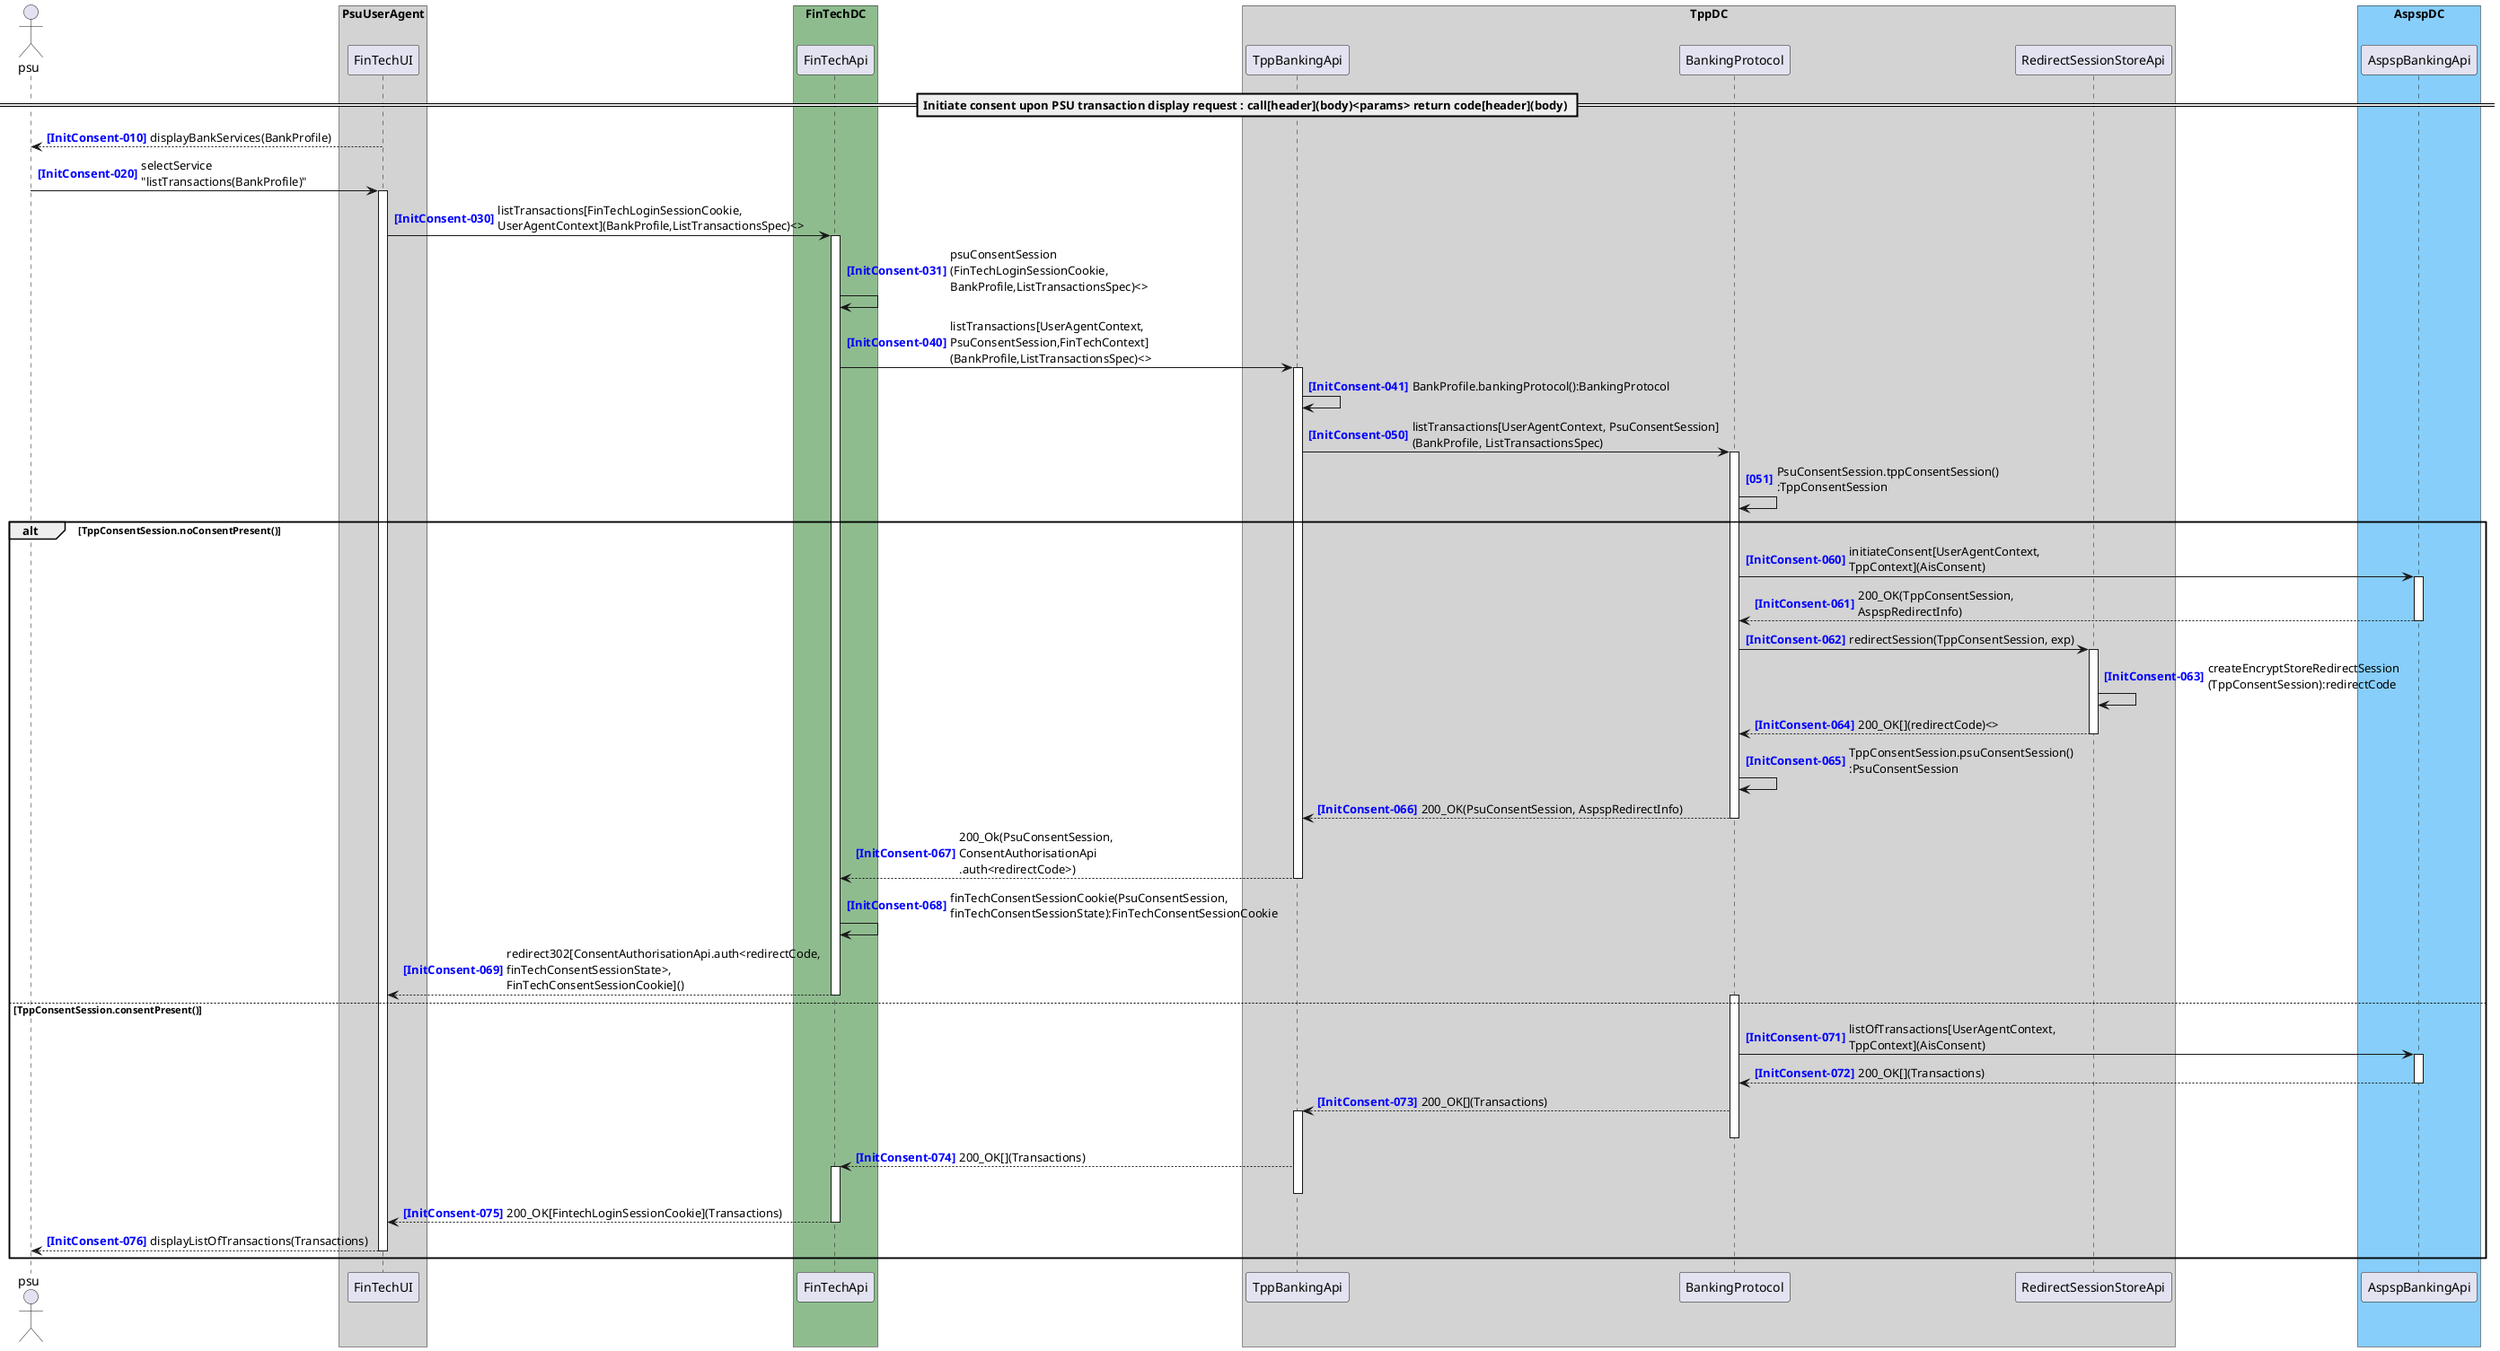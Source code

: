 @startuml

autonumber 10 10 "<b><color blue>[InitConsent-000]</color></b>"
actor psu

box "PsuUserAgent" #LightGray
    participant "FinTechUI" as FinTechUI
    'participant "ConsentAuthorisationUI" as ConsentAuthorisationUI
    'participant "OnlineBankingUI" as OnlineBankingUI
end box
box "FinTechDC" #DarkSeaGreen
    participant "FinTechApi" as FinTechApi
end box
box "TppDC" #LightGray
    participant "TppBankingApi" as TppBankingApi
    'participant "TppBankSearchApi" as TppBankSearchApi
    'participant "ConsentAuthorisationApi" as ConsentAuthorisationApi

    participant "BankingProtocol" as BankingProtocol
    participant "RedirectSessionStoreApi" as RedirectSessionStoreApi
end box
box "AspspDC" #LightSkyBlue
	participant "AspspBankingApi" as AspspBankingApi
    'participant "OnlineBankingApi" as OnlineBankingApi
end box

== Initiate consent upon PSU transaction display request : call[header](body)<params> return code[header](body) ==

FinTechUI --> psu : displayBankServices(BankProfile)
psu -> FinTechUI ++ : selectService\n"listTransactions(BankProfile)"
FinTechUI -> FinTechApi ++ : listTransactions[FinTechLoginSessionCookie,\nUserAgentContext](BankProfile,ListTransactionsSpec)<>
autonumber 31 1 "<b><color blue>[InitConsent-000]"
FinTechApi -> FinTechApi : psuConsentSession\n(FinTechLoginSessionCookie,\nBankProfile,ListTransactionsSpec)<>
autonumber 40 1 "<b><color blue>[InitConsent-000]"
FinTechApi -> TppBankingApi ++ : listTransactions[UserAgentContext,\nPsuConsentSession,FinTechContext]\n(BankProfile,ListTransactionsSpec)<>
autonumber 41 1 "<b><color blue>[InitConsent-000]"
TppBankingApi -> TppBankingApi : BankProfile.bankingProtocol():BankingProtocol
autonumber 50 1 "<b><color blue>[InitConsent-000]"
TppBankingApi -> BankingProtocol ++ : listTransactions[UserAgentContext, PsuConsentSession]\n(BankProfile, ListTransactionsSpec) 

autonumber 51 1 "<b><color blue>[000]"
BankingProtocol -> BankingProtocol : PsuConsentSession.tppConsentSession()\n:TppConsentSession
alt TppConsentSession.noConsentPresent()
    autonumber 60 1 "<b><color blue>[InitConsent-000]"
    BankingProtocol -> AspspBankingApi ++ : initiateConsent[UserAgentContext,\nTppContext](AisConsent) 
    return 200_OK(TppConsentSession,\nAspspRedirectInfo)
    BankingProtocol -> RedirectSessionStoreApi ++ : redirectSession(TppConsentSession, exp)
    RedirectSessionStoreApi -> RedirectSessionStoreApi : createEncryptStoreRedirectSession\n(TppConsentSession):redirectCode
    return 200_OK[](redirectCode)<>
    BankingProtocol -> BankingProtocol : TppConsentSession.psuConsentSession()\n:PsuConsentSession
    return 200_OK(PsuConsentSession, AspspRedirectInfo)
    return 200_Ok(PsuConsentSession,\nConsentAuthorisationApi\n.auth<redirectCode>)
    FinTechApi -> FinTechApi : finTechConsentSessionCookie(PsuConsentSession,\nfinTechConsentSessionState):FinTechConsentSessionCookie
    return redirect302[ConsentAuthorisationApi.auth<redirectCode,\nfinTechConsentSessionState>,\nFinTechConsentSessionCookie]()
else TppConsentSession.consentPresent()
    autonumber 71 1 "<b><color blue>[InitConsent-000]"
    activate BankingProtocol
    BankingProtocol -> AspspBankingApi ++ : listOfTransactions[UserAgentContext,\nTppContext](AisConsent) 
    return 200_OK[](Transactions)
    BankingProtocol --> TppBankingApi ++: 200_OK[](Transactions)
    deactivate BankingProtocol
    TppBankingApi --> FinTechApi ++ : 200_OK[](Transactions)
    deactivate TppBankingApi
    FinTechApi --> FinTechUI : 200_OK[FintechLoginSessionCookie](Transactions)
    deactivate FinTechApi
    return displayListOfTransactions(Transactions)
end
@enduml
